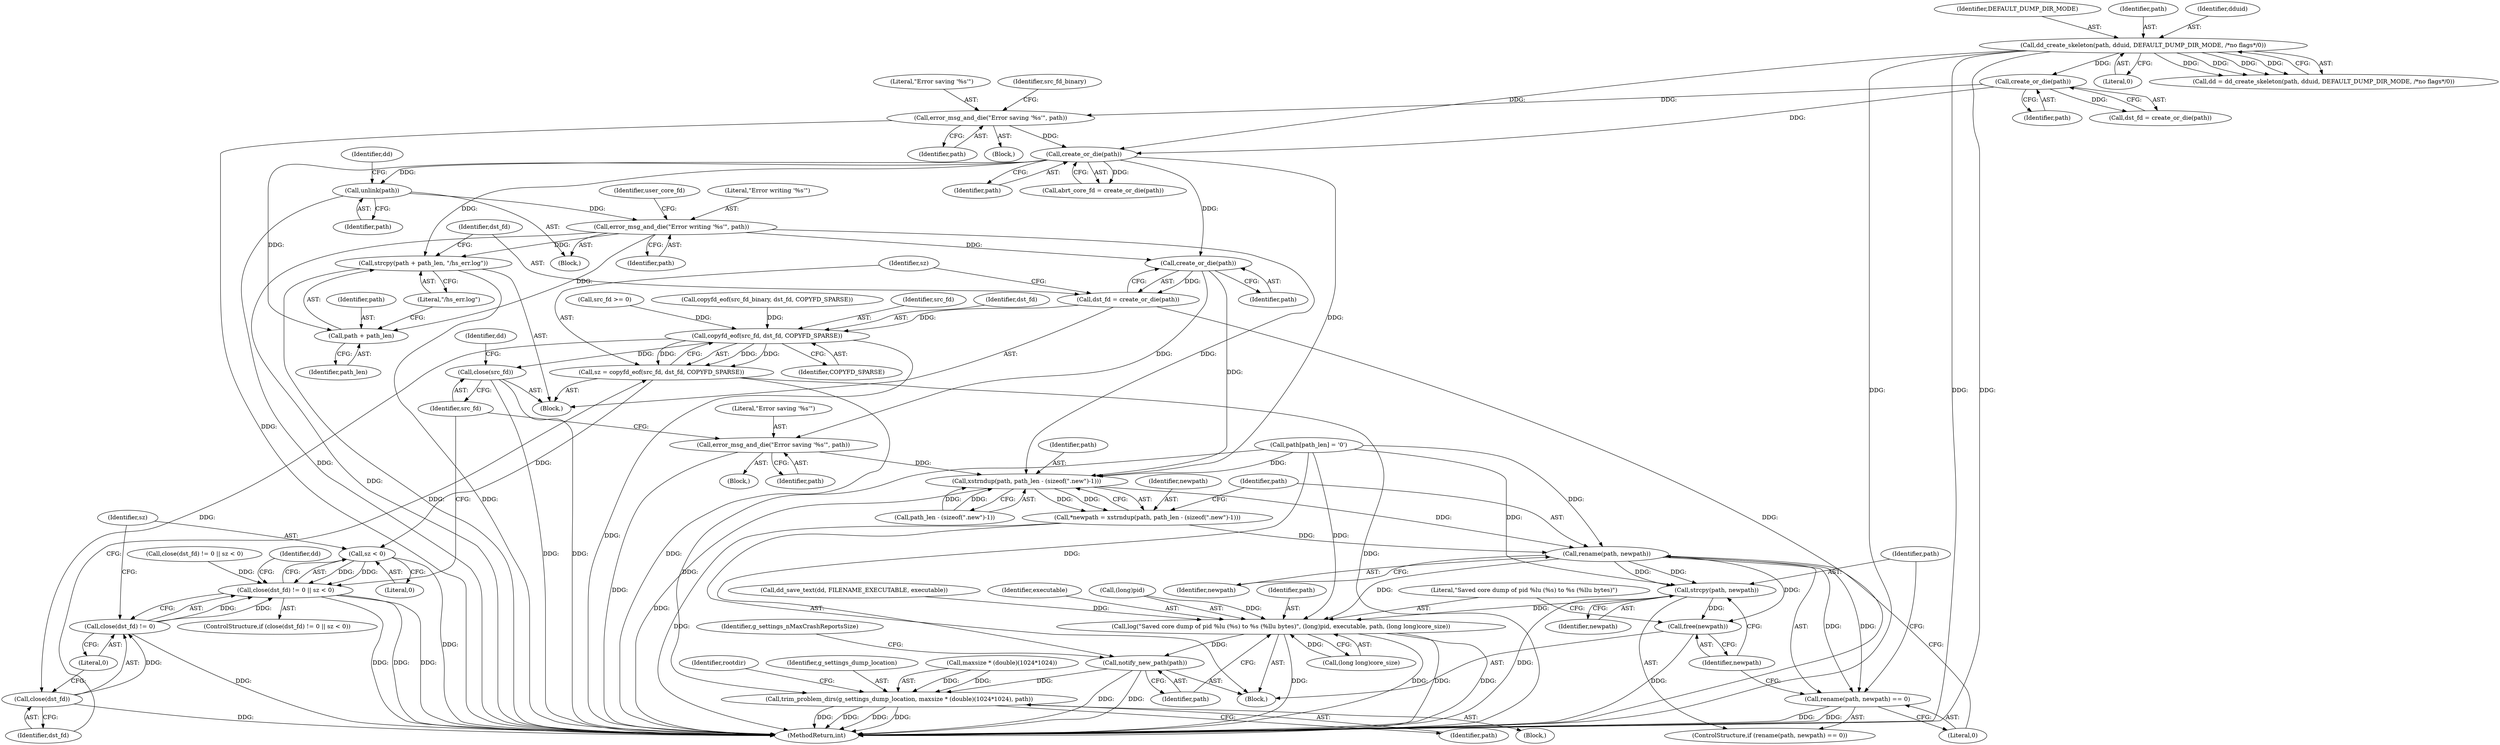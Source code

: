 digraph "0_abrt_8939398b82006ba1fec4ed491339fc075f43fc7c_1@API" {
"1000952" [label="(Call,unlink(path))"];
"1000927" [label="(Call,create_or_die(path))"];
"1000919" [label="(Call,error_msg_and_die(\"Error saving '%s'\", path))"];
"1000893" [label="(Call,create_or_die(path))"];
"1000652" [label="(Call,dd_create_skeleton(path, dduid, DEFAULT_DUMP_DIR_MODE, /*no flags*/0))"];
"1000965" [label="(Call,error_msg_and_die(\"Error writing '%s'\", path))"];
"1001038" [label="(Call,strcpy(path + path_len, \"/hs_err.log\"))"];
"1001039" [label="(Call,path + path_len)"];
"1001046" [label="(Call,create_or_die(path))"];
"1001044" [label="(Call,dst_fd = create_or_die(path))"];
"1001051" [label="(Call,copyfd_eof(src_fd, dst_fd, COPYFD_SPARSE))"];
"1001049" [label="(Call,sz = copyfd_eof(src_fd, dst_fd, COPYFD_SPARSE))"];
"1001061" [label="(Call,sz < 0)"];
"1001056" [label="(Call,close(dst_fd) != 0 || sz < 0)"];
"1001058" [label="(Call,close(dst_fd))"];
"1001057" [label="(Call,close(dst_fd) != 0)"];
"1001070" [label="(Call,close(src_fd))"];
"1001067" [label="(Call,error_msg_and_die(\"Error saving '%s'\", path))"];
"1001084" [label="(Call,xstrndup(path, path_len - (sizeof(\".new\")-1)))"];
"1001082" [label="(Call,*newpath = xstrndup(path, path_len - (sizeof(\".new\")-1)))"];
"1001094" [label="(Call,rename(path, newpath))"];
"1001093" [label="(Call,rename(path, newpath) == 0)"];
"1001098" [label="(Call,strcpy(path, newpath))"];
"1001101" [label="(Call,free(newpath))"];
"1001103" [label="(Call,log(\"Saved core dump of pid %lu (%s) to %s (%llu bytes)\", (long)pid, executable, path, (long long)core_size))"];
"1001113" [label="(Call,notify_new_path(path))"];
"1001131" [label="(Call,trim_problem_dirs(g_settings_dump_location, maxsize * (double)(1024*1024), path))"];
"1001101" [label="(Call,free(newpath))"];
"1001092" [label="(ControlStructure,if (rename(path, newpath) == 0))"];
"1001083" [label="(Identifier,newpath)"];
"1001051" [label="(Call,copyfd_eof(src_fd, dst_fd, COPYFD_SPARSE))"];
"1001059" [label="(Identifier,dst_fd)"];
"1000920" [label="(Literal,\"Error saving '%s'\")"];
"1001060" [label="(Literal,0)"];
"1001055" [label="(ControlStructure,if (close(dst_fd) != 0 || sz < 0))"];
"1001045" [label="(Identifier,dst_fd)"];
"1001052" [label="(Identifier,src_fd)"];
"1001114" [label="(Identifier,path)"];
"1001104" [label="(Literal,\"Saved core dump of pid %lu (%s) to %s (%llu bytes)\")"];
"1001109" [label="(Identifier,path)"];
"1000800" [label="(Call,dd_save_text(dd, FILENAME_EXECUTABLE, executable))"];
"1000955" [label="(Identifier,dd)"];
"1001067" [label="(Call,error_msg_and_die(\"Error saving '%s'\", path))"];
"1001085" [label="(Identifier,path)"];
"1001038" [label="(Call,strcpy(path + path_len, \"/hs_err.log\"))"];
"1001082" [label="(Call,*newpath = xstrndup(path, path_len - (sizeof(\".new\")-1)))"];
"1001117" [label="(Identifier,g_settings_nMaxCrashReportsSize)"];
"1001064" [label="(Block,)"];
"1001108" [label="(Identifier,executable)"];
"1000971" [label="(Identifier,user_core_fd)"];
"1001068" [label="(Literal,\"Error saving '%s'\")"];
"1000655" [label="(Identifier,DEFAULT_DUMP_DIR_MODE)"];
"1000951" [label="(Block,)"];
"1000927" [label="(Call,create_or_die(path))"];
"1001046" [label="(Call,create_or_die(path))"];
"1001099" [label="(Identifier,path)"];
"1000891" [label="(Call,dst_fd = create_or_die(path))"];
"1001131" [label="(Call,trim_problem_dirs(g_settings_dump_location, maxsize * (double)(1024*1024), path))"];
"1001102" [label="(Identifier,newpath)"];
"1001066" [label="(Identifier,dd)"];
"1001053" [label="(Identifier,dst_fd)"];
"1001100" [label="(Identifier,newpath)"];
"1000656" [label="(Literal,0)"];
"1000928" [label="(Identifier,path)"];
"1000953" [label="(Identifier,path)"];
"1000650" [label="(Call,dd = dd_create_skeleton(path, dduid, DEFAULT_DUMP_DIR_MODE, /*no flags*/0))"];
"1000952" [label="(Call,unlink(path))"];
"1001037" [label="(Block,)"];
"1000652" [label="(Call,dd_create_skeleton(path, dduid, DEFAULT_DUMP_DIR_MODE, /*no flags*/0))"];
"1001058" [label="(Call,close(dst_fd))"];
"1001056" [label="(Call,close(dst_fd) != 0 || sz < 0)"];
"1001049" [label="(Call,sz = copyfd_eof(src_fd, dst_fd, COPYFD_SPARSE))"];
"1001063" [label="(Literal,0)"];
"1001034" [label="(Call,src_fd >= 0)"];
"1001061" [label="(Call,sz < 0)"];
"1001094" [label="(Call,rename(path, newpath))"];
"1001133" [label="(Call,maxsize * (double)(1024*1024))"];
"1000893" [label="(Call,create_or_die(path))"];
"1000921" [label="(Identifier,path)"];
"1001096" [label="(Identifier,newpath)"];
"1000966" [label="(Literal,\"Error writing '%s'\")"];
"1001044" [label="(Call,dst_fd = create_or_die(path))"];
"1000653" [label="(Identifier,path)"];
"1001070" [label="(Call,close(src_fd))"];
"1001098" [label="(Call,strcpy(path, newpath))"];
"1001140" [label="(Identifier,path)"];
"1001042" [label="(Literal,\"/hs_err.log\")"];
"1001073" [label="(Identifier,dd)"];
"1000919" [label="(Call,error_msg_and_die(\"Error saving '%s'\", path))"];
"1001086" [label="(Call,path_len - (sizeof(\".new\")-1))"];
"1000894" [label="(Identifier,path)"];
"1001057" [label="(Call,close(dst_fd) != 0)"];
"1001050" [label="(Identifier,sz)"];
"1001062" [label="(Identifier,sz)"];
"1001119" [label="(Block,)"];
"1001103" [label="(Call,log(\"Saved core dump of pid %lu (%s) to %s (%llu bytes)\", (long)pid, executable, path, (long long)core_size))"];
"1001047" [label="(Identifier,path)"];
"1001093" [label="(Call,rename(path, newpath) == 0)"];
"1001069" [label="(Identifier,path)"];
"1001076" [label="(Call,path[path_len] = '\0')"];
"1000925" [label="(Call,abrt_core_fd = create_or_die(path))"];
"1001110" [label="(Call,(long long)core_size)"];
"1001105" [label="(Call,(long)pid)"];
"1001040" [label="(Identifier,path)"];
"1000923" [label="(Identifier,src_fd_binary)"];
"1000654" [label="(Identifier,dduid)"];
"1001071" [label="(Identifier,src_fd)"];
"1000908" [label="(Call,close(dst_fd) != 0 || sz < 0)"];
"1000965" [label="(Call,error_msg_and_die(\"Error writing '%s'\", path))"];
"1001142" [label="(Identifier,rootdir)"];
"1001041" [label="(Identifier,path_len)"];
"1001097" [label="(Literal,0)"];
"1000898" [label="(Call,copyfd_eof(src_fd_binary, dst_fd, COPYFD_SPARSE))"];
"1001084" [label="(Call,xstrndup(path, path_len - (sizeof(\".new\")-1)))"];
"1000967" [label="(Identifier,path)"];
"1001039" [label="(Call,path + path_len)"];
"1001095" [label="(Identifier,path)"];
"1000916" [label="(Block,)"];
"1001054" [label="(Identifier,COPYFD_SPARSE)"];
"1001237" [label="(MethodReturn,int)"];
"1001132" [label="(Identifier,g_settings_dump_location)"];
"1000659" [label="(Block,)"];
"1001113" [label="(Call,notify_new_path(path))"];
"1000952" -> "1000951"  [label="AST: "];
"1000952" -> "1000953"  [label="CFG: "];
"1000953" -> "1000952"  [label="AST: "];
"1000955" -> "1000952"  [label="CFG: "];
"1000952" -> "1001237"  [label="DDG: "];
"1000927" -> "1000952"  [label="DDG: "];
"1000952" -> "1000965"  [label="DDG: "];
"1000927" -> "1000925"  [label="AST: "];
"1000927" -> "1000928"  [label="CFG: "];
"1000928" -> "1000927"  [label="AST: "];
"1000925" -> "1000927"  [label="CFG: "];
"1000927" -> "1000925"  [label="DDG: "];
"1000919" -> "1000927"  [label="DDG: "];
"1000893" -> "1000927"  [label="DDG: "];
"1000652" -> "1000927"  [label="DDG: "];
"1000927" -> "1001038"  [label="DDG: "];
"1000927" -> "1001039"  [label="DDG: "];
"1000927" -> "1001046"  [label="DDG: "];
"1000927" -> "1001084"  [label="DDG: "];
"1000919" -> "1000916"  [label="AST: "];
"1000919" -> "1000921"  [label="CFG: "];
"1000920" -> "1000919"  [label="AST: "];
"1000921" -> "1000919"  [label="AST: "];
"1000923" -> "1000919"  [label="CFG: "];
"1000919" -> "1001237"  [label="DDG: "];
"1000893" -> "1000919"  [label="DDG: "];
"1000893" -> "1000891"  [label="AST: "];
"1000893" -> "1000894"  [label="CFG: "];
"1000894" -> "1000893"  [label="AST: "];
"1000891" -> "1000893"  [label="CFG: "];
"1000893" -> "1000891"  [label="DDG: "];
"1000652" -> "1000893"  [label="DDG: "];
"1000652" -> "1000650"  [label="AST: "];
"1000652" -> "1000656"  [label="CFG: "];
"1000653" -> "1000652"  [label="AST: "];
"1000654" -> "1000652"  [label="AST: "];
"1000655" -> "1000652"  [label="AST: "];
"1000656" -> "1000652"  [label="AST: "];
"1000650" -> "1000652"  [label="CFG: "];
"1000652" -> "1001237"  [label="DDG: "];
"1000652" -> "1001237"  [label="DDG: "];
"1000652" -> "1001237"  [label="DDG: "];
"1000652" -> "1000650"  [label="DDG: "];
"1000652" -> "1000650"  [label="DDG: "];
"1000652" -> "1000650"  [label="DDG: "];
"1000652" -> "1000650"  [label="DDG: "];
"1000965" -> "1000951"  [label="AST: "];
"1000965" -> "1000967"  [label="CFG: "];
"1000966" -> "1000965"  [label="AST: "];
"1000967" -> "1000965"  [label="AST: "];
"1000971" -> "1000965"  [label="CFG: "];
"1000965" -> "1001237"  [label="DDG: "];
"1000965" -> "1001038"  [label="DDG: "];
"1000965" -> "1001039"  [label="DDG: "];
"1000965" -> "1001046"  [label="DDG: "];
"1000965" -> "1001084"  [label="DDG: "];
"1001038" -> "1001037"  [label="AST: "];
"1001038" -> "1001042"  [label="CFG: "];
"1001039" -> "1001038"  [label="AST: "];
"1001042" -> "1001038"  [label="AST: "];
"1001045" -> "1001038"  [label="CFG: "];
"1001038" -> "1001237"  [label="DDG: "];
"1001038" -> "1001237"  [label="DDG: "];
"1001039" -> "1001041"  [label="CFG: "];
"1001040" -> "1001039"  [label="AST: "];
"1001041" -> "1001039"  [label="AST: "];
"1001042" -> "1001039"  [label="CFG: "];
"1001046" -> "1001044"  [label="AST: "];
"1001046" -> "1001047"  [label="CFG: "];
"1001047" -> "1001046"  [label="AST: "];
"1001044" -> "1001046"  [label="CFG: "];
"1001046" -> "1001044"  [label="DDG: "];
"1001046" -> "1001067"  [label="DDG: "];
"1001046" -> "1001084"  [label="DDG: "];
"1001044" -> "1001037"  [label="AST: "];
"1001045" -> "1001044"  [label="AST: "];
"1001050" -> "1001044"  [label="CFG: "];
"1001044" -> "1001237"  [label="DDG: "];
"1001044" -> "1001051"  [label="DDG: "];
"1001051" -> "1001049"  [label="AST: "];
"1001051" -> "1001054"  [label="CFG: "];
"1001052" -> "1001051"  [label="AST: "];
"1001053" -> "1001051"  [label="AST: "];
"1001054" -> "1001051"  [label="AST: "];
"1001049" -> "1001051"  [label="CFG: "];
"1001051" -> "1001237"  [label="DDG: "];
"1001051" -> "1001049"  [label="DDG: "];
"1001051" -> "1001049"  [label="DDG: "];
"1001051" -> "1001049"  [label="DDG: "];
"1001034" -> "1001051"  [label="DDG: "];
"1000898" -> "1001051"  [label="DDG: "];
"1001051" -> "1001058"  [label="DDG: "];
"1001051" -> "1001070"  [label="DDG: "];
"1001049" -> "1001037"  [label="AST: "];
"1001050" -> "1001049"  [label="AST: "];
"1001059" -> "1001049"  [label="CFG: "];
"1001049" -> "1001237"  [label="DDG: "];
"1001049" -> "1001237"  [label="DDG: "];
"1001049" -> "1001061"  [label="DDG: "];
"1001061" -> "1001056"  [label="AST: "];
"1001061" -> "1001063"  [label="CFG: "];
"1001062" -> "1001061"  [label="AST: "];
"1001063" -> "1001061"  [label="AST: "];
"1001056" -> "1001061"  [label="CFG: "];
"1001061" -> "1001237"  [label="DDG: "];
"1001061" -> "1001056"  [label="DDG: "];
"1001061" -> "1001056"  [label="DDG: "];
"1001056" -> "1001055"  [label="AST: "];
"1001056" -> "1001057"  [label="CFG: "];
"1001057" -> "1001056"  [label="AST: "];
"1001066" -> "1001056"  [label="CFG: "];
"1001071" -> "1001056"  [label="CFG: "];
"1001056" -> "1001237"  [label="DDG: "];
"1001056" -> "1001237"  [label="DDG: "];
"1001056" -> "1001237"  [label="DDG: "];
"1001057" -> "1001056"  [label="DDG: "];
"1001057" -> "1001056"  [label="DDG: "];
"1000908" -> "1001056"  [label="DDG: "];
"1001058" -> "1001057"  [label="AST: "];
"1001058" -> "1001059"  [label="CFG: "];
"1001059" -> "1001058"  [label="AST: "];
"1001060" -> "1001058"  [label="CFG: "];
"1001058" -> "1001237"  [label="DDG: "];
"1001058" -> "1001057"  [label="DDG: "];
"1001057" -> "1001060"  [label="CFG: "];
"1001060" -> "1001057"  [label="AST: "];
"1001062" -> "1001057"  [label="CFG: "];
"1001057" -> "1001237"  [label="DDG: "];
"1001070" -> "1001037"  [label="AST: "];
"1001070" -> "1001071"  [label="CFG: "];
"1001071" -> "1001070"  [label="AST: "];
"1001073" -> "1001070"  [label="CFG: "];
"1001070" -> "1001237"  [label="DDG: "];
"1001070" -> "1001237"  [label="DDG: "];
"1001067" -> "1001064"  [label="AST: "];
"1001067" -> "1001069"  [label="CFG: "];
"1001068" -> "1001067"  [label="AST: "];
"1001069" -> "1001067"  [label="AST: "];
"1001071" -> "1001067"  [label="CFG: "];
"1001067" -> "1001237"  [label="DDG: "];
"1001067" -> "1001084"  [label="DDG: "];
"1001084" -> "1001082"  [label="AST: "];
"1001084" -> "1001086"  [label="CFG: "];
"1001085" -> "1001084"  [label="AST: "];
"1001086" -> "1001084"  [label="AST: "];
"1001082" -> "1001084"  [label="CFG: "];
"1001084" -> "1001237"  [label="DDG: "];
"1001084" -> "1001082"  [label="DDG: "];
"1001084" -> "1001082"  [label="DDG: "];
"1001076" -> "1001084"  [label="DDG: "];
"1001086" -> "1001084"  [label="DDG: "];
"1001086" -> "1001084"  [label="DDG: "];
"1001084" -> "1001094"  [label="DDG: "];
"1001082" -> "1000659"  [label="AST: "];
"1001083" -> "1001082"  [label="AST: "];
"1001095" -> "1001082"  [label="CFG: "];
"1001082" -> "1001237"  [label="DDG: "];
"1001082" -> "1001094"  [label="DDG: "];
"1001094" -> "1001093"  [label="AST: "];
"1001094" -> "1001096"  [label="CFG: "];
"1001095" -> "1001094"  [label="AST: "];
"1001096" -> "1001094"  [label="AST: "];
"1001097" -> "1001094"  [label="CFG: "];
"1001094" -> "1001093"  [label="DDG: "];
"1001094" -> "1001093"  [label="DDG: "];
"1001076" -> "1001094"  [label="DDG: "];
"1001094" -> "1001098"  [label="DDG: "];
"1001094" -> "1001098"  [label="DDG: "];
"1001094" -> "1001101"  [label="DDG: "];
"1001094" -> "1001103"  [label="DDG: "];
"1001093" -> "1001092"  [label="AST: "];
"1001093" -> "1001097"  [label="CFG: "];
"1001097" -> "1001093"  [label="AST: "];
"1001099" -> "1001093"  [label="CFG: "];
"1001102" -> "1001093"  [label="CFG: "];
"1001093" -> "1001237"  [label="DDG: "];
"1001093" -> "1001237"  [label="DDG: "];
"1001098" -> "1001092"  [label="AST: "];
"1001098" -> "1001100"  [label="CFG: "];
"1001099" -> "1001098"  [label="AST: "];
"1001100" -> "1001098"  [label="AST: "];
"1001102" -> "1001098"  [label="CFG: "];
"1001098" -> "1001237"  [label="DDG: "];
"1001076" -> "1001098"  [label="DDG: "];
"1001098" -> "1001101"  [label="DDG: "];
"1001098" -> "1001103"  [label="DDG: "];
"1001101" -> "1000659"  [label="AST: "];
"1001101" -> "1001102"  [label="CFG: "];
"1001102" -> "1001101"  [label="AST: "];
"1001104" -> "1001101"  [label="CFG: "];
"1001101" -> "1001237"  [label="DDG: "];
"1001103" -> "1000659"  [label="AST: "];
"1001103" -> "1001110"  [label="CFG: "];
"1001104" -> "1001103"  [label="AST: "];
"1001105" -> "1001103"  [label="AST: "];
"1001108" -> "1001103"  [label="AST: "];
"1001109" -> "1001103"  [label="AST: "];
"1001110" -> "1001103"  [label="AST: "];
"1001114" -> "1001103"  [label="CFG: "];
"1001103" -> "1001237"  [label="DDG: "];
"1001103" -> "1001237"  [label="DDG: "];
"1001103" -> "1001237"  [label="DDG: "];
"1001103" -> "1001237"  [label="DDG: "];
"1001105" -> "1001103"  [label="DDG: "];
"1000800" -> "1001103"  [label="DDG: "];
"1001076" -> "1001103"  [label="DDG: "];
"1001110" -> "1001103"  [label="DDG: "];
"1001103" -> "1001113"  [label="DDG: "];
"1001113" -> "1000659"  [label="AST: "];
"1001113" -> "1001114"  [label="CFG: "];
"1001114" -> "1001113"  [label="AST: "];
"1001117" -> "1001113"  [label="CFG: "];
"1001113" -> "1001237"  [label="DDG: "];
"1001113" -> "1001237"  [label="DDG: "];
"1001076" -> "1001113"  [label="DDG: "];
"1001113" -> "1001131"  [label="DDG: "];
"1001131" -> "1001119"  [label="AST: "];
"1001131" -> "1001140"  [label="CFG: "];
"1001132" -> "1001131"  [label="AST: "];
"1001133" -> "1001131"  [label="AST: "];
"1001140" -> "1001131"  [label="AST: "];
"1001142" -> "1001131"  [label="CFG: "];
"1001131" -> "1001237"  [label="DDG: "];
"1001131" -> "1001237"  [label="DDG: "];
"1001131" -> "1001237"  [label="DDG: "];
"1001131" -> "1001237"  [label="DDG: "];
"1001133" -> "1001131"  [label="DDG: "];
"1001133" -> "1001131"  [label="DDG: "];
"1001076" -> "1001131"  [label="DDG: "];
}
